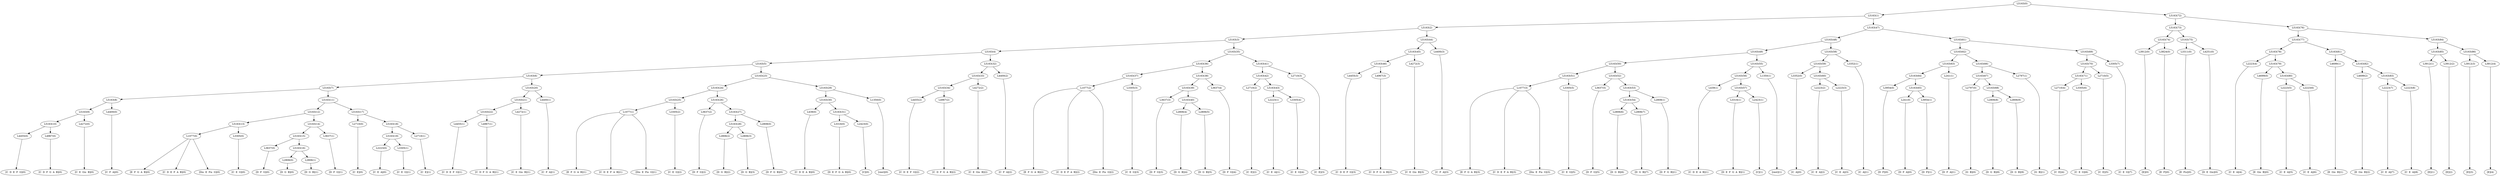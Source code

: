 digraph sample{
"L4455(0)"->"[C  D  E  F  G](0)"
"L4967(0)"->"[C  D  F  G  A  B](0)"
"L5163(10)"->"L4455(0)"
"L5163(10)"->"L4967(0)"
"L4272(0)"->"[C  E  Gis  B](0)"
"L5163(9)"->"L5163(10)"
"L5163(9)"->"L4272(0)"
"L4400(0)"->"[C  F  A](0)"
"L5163(8)"->"L5163(9)"
"L5163(8)"->"L4400(0)"
"L1077(0)"->"[E  F  G  A  B](0)"
"L1077(0)"->"[C  D  E  F  A  B](0)"
"L1077(0)"->"[Dis  E  Fis  G](0)"
"L3305(0)"->"[C  E  G](0)"
"L5163(13)"->"L1077(0)"
"L5163(13)"->"L3305(0)"
"L3637(0)"->"[D  F  G](0)"
"L2806(0)"->"[D  G  B](0)"
"L2806(1)"->"[D  G  B](1)"
"L5163(16)"->"L2806(0)"
"L5163(16)"->"L2806(1)"
"L5163(15)"->"L3637(0)"
"L5163(15)"->"L5163(16)"
"L3637(1)"->"[D  F  G](1)"
"L5163(14)"->"L5163(15)"
"L5163(14)"->"L3637(1)"
"L5163(12)"->"L5163(13)"
"L5163(12)"->"L5163(14)"
"L2710(0)"->"[C  E](0)"
"L2223(0)"->"[C  E  A](0)"
"L3305(1)"->"[C  E  G](1)"
"L5163(19)"->"L2223(0)"
"L5163(19)"->"L3305(1)"
"L2710(1)"->"[C  E](1)"
"L5163(18)"->"L5163(19)"
"L5163(18)"->"L2710(1)"
"L5163(17)"->"L2710(0)"
"L5163(17)"->"L5163(18)"
"L5163(11)"->"L5163(12)"
"L5163(11)"->"L5163(17)"
"L5163(7)"->"L5163(8)"
"L5163(7)"->"L5163(11)"
"L4455(1)"->"[C  D  E  F  G](1)"
"L4967(1)"->"[C  D  F  G  A  B](1)"
"L5163(22)"->"L4455(1)"
"L5163(22)"->"L4967(1)"
"L4272(1)"->"[C  E  Gis  B](1)"
"L5163(21)"->"L5163(22)"
"L5163(21)"->"L4272(1)"
"L4400(1)"->"[C  F  A](1)"
"L5163(20)"->"L5163(21)"
"L5163(20)"->"L4400(1)"
"L5163(6)"->"L5163(7)"
"L5163(6)"->"L5163(20)"
"L1077(1)"->"[E  F  G  A  B](1)"
"L1077(1)"->"[C  D  E  F  A  B](1)"
"L1077(1)"->"[Dis  E  Fis  G](1)"
"L3305(2)"->"[C  E  G](2)"
"L5163(25)"->"L1077(1)"
"L5163(25)"->"L3305(2)"
"L3637(2)"->"[D  F  G](2)"
"L2806(2)"->"[D  G  B](2)"
"L2806(3)"->"[D  G  B](3)"
"L5163(28)"->"L2806(2)"
"L5163(28)"->"L2806(3)"
"L2808(0)"->"[D  F  G  B](0)"
"L5163(27)"->"L5163(28)"
"L5163(27)"->"L2808(0)"
"L5163(26)"->"L3637(2)"
"L5163(26)"->"L5163(27)"
"L5163(24)"->"L5163(25)"
"L5163(24)"->"L5163(26)"
"L439(0)"->"[C  D  E  A  B](0)"
"L3316(0)"->"[D  E  F  G  A  B](0)"
"L2423(0)"->"[C](0)"
"L5163(31)"->"L3316(0)"
"L5163(31)"->"L2423(0)"
"L5163(30)"->"L439(0)"
"L5163(30)"->"L5163(31)"
"L1350(0)"->"[rest](0)"
"L5163(29)"->"L5163(30)"
"L5163(29)"->"L1350(0)"
"L5163(23)"->"L5163(24)"
"L5163(23)"->"L5163(29)"
"L5163(5)"->"L5163(6)"
"L5163(5)"->"L5163(23)"
"L4455(2)"->"[C  D  E  F  G](2)"
"L4967(2)"->"[C  D  F  G  A  B](2)"
"L5163(34)"->"L4455(2)"
"L5163(34)"->"L4967(2)"
"L4272(2)"->"[C  E  Gis  B](2)"
"L5163(33)"->"L5163(34)"
"L5163(33)"->"L4272(2)"
"L4400(2)"->"[C  F  A](2)"
"L5163(32)"->"L5163(33)"
"L5163(32)"->"L4400(2)"
"L5163(4)"->"L5163(5)"
"L5163(4)"->"L5163(32)"
"L1077(2)"->"[E  F  G  A  B](2)"
"L1077(2)"->"[C  D  E  F  A  B](2)"
"L1077(2)"->"[Dis  E  Fis  G](2)"
"L3305(3)"->"[C  E  G](3)"
"L5163(37)"->"L1077(2)"
"L5163(37)"->"L3305(3)"
"L3637(3)"->"[D  F  G](3)"
"L2806(4)"->"[D  G  B](4)"
"L2806(5)"->"[D  G  B](5)"
"L5163(40)"->"L2806(4)"
"L5163(40)"->"L2806(5)"
"L5163(39)"->"L3637(3)"
"L5163(39)"->"L5163(40)"
"L3637(4)"->"[D  F  G](4)"
"L5163(38)"->"L5163(39)"
"L5163(38)"->"L3637(4)"
"L5163(36)"->"L5163(37)"
"L5163(36)"->"L5163(38)"
"L2710(2)"->"[C  E](2)"
"L2223(1)"->"[C  E  A](1)"
"L3305(4)"->"[C  E  G](4)"
"L5163(43)"->"L2223(1)"
"L5163(43)"->"L3305(4)"
"L5163(42)"->"L2710(2)"
"L5163(42)"->"L5163(43)"
"L2710(3)"->"[C  E](3)"
"L5163(41)"->"L5163(42)"
"L5163(41)"->"L2710(3)"
"L5163(35)"->"L5163(36)"
"L5163(35)"->"L5163(41)"
"L5163(3)"->"L5163(4)"
"L5163(3)"->"L5163(35)"
"L4455(3)"->"[C  D  E  F  G](3)"
"L4967(3)"->"[C  D  F  G  A  B](3)"
"L5163(46)"->"L4455(3)"
"L5163(46)"->"L4967(3)"
"L4272(3)"->"[C  E  Gis  B](3)"
"L5163(45)"->"L5163(46)"
"L5163(45)"->"L4272(3)"
"L4400(3)"->"[C  F  A](3)"
"L5163(44)"->"L5163(45)"
"L5163(44)"->"L4400(3)"
"L5163(2)"->"L5163(3)"
"L5163(2)"->"L5163(44)"
"L1077(3)"->"[E  F  G  A  B](3)"
"L1077(3)"->"[C  D  E  F  A  B](3)"
"L1077(3)"->"[Dis  E  Fis  G](3)"
"L3305(5)"->"[C  E  G](5)"
"L5163(51)"->"L1077(3)"
"L5163(51)"->"L3305(5)"
"L3637(5)"->"[D  F  G](5)"
"L2806(6)"->"[D  G  B](6)"
"L2806(7)"->"[D  G  B](7)"
"L5163(54)"->"L2806(6)"
"L5163(54)"->"L2806(7)"
"L2808(1)"->"[D  F  G  B](1)"
"L5163(53)"->"L5163(54)"
"L5163(53)"->"L2808(1)"
"L5163(52)"->"L3637(5)"
"L5163(52)"->"L5163(53)"
"L5163(50)"->"L5163(51)"
"L5163(50)"->"L5163(52)"
"L439(1)"->"[C  D  E  A  B](1)"
"L3316(1)"->"[D  E  F  G  A  B](1)"
"L2423(1)"->"[C](1)"
"L5163(57)"->"L3316(1)"
"L5163(57)"->"L2423(1)"
"L5163(56)"->"L439(1)"
"L5163(56)"->"L5163(57)"
"L1350(1)"->"[rest](1)"
"L5163(55)"->"L5163(56)"
"L5163(55)"->"L1350(1)"
"L5163(49)"->"L5163(50)"
"L5163(49)"->"L5163(55)"
"L3352(0)"->"[C  A](0)"
"L2223(2)"->"[C  E  A](2)"
"L2223(3)"->"[C  E  A](3)"
"L5163(60)"->"L2223(2)"
"L5163(60)"->"L2223(3)"
"L5163(59)"->"L3352(0)"
"L5163(59)"->"L5163(60)"
"L3352(1)"->"[C  A](1)"
"L5163(58)"->"L5163(59)"
"L5163(58)"->"L3352(1)"
"L5163(48)"->"L5163(49)"
"L5163(48)"->"L5163(58)"
"L3954(0)"->"[D  F](0)"
"L241(0)"->"[D  F  A](0)"
"L3954(1)"->"[D  F](1)"
"L5163(65)"->"L241(0)"
"L5163(65)"->"L3954(1)"
"L5163(64)"->"L3954(0)"
"L5163(64)"->"L5163(65)"
"L241(1)"->"[D  F  A](1)"
"L5163(63)"->"L5163(64)"
"L5163(63)"->"L241(1)"
"L2797(0)"->"[G  B](0)"
"L2806(8)"->"[D  G  B](8)"
"L2806(9)"->"[D  G  B](9)"
"L5163(68)"->"L2806(8)"
"L5163(68)"->"L2806(9)"
"L5163(67)"->"L2797(0)"
"L5163(67)"->"L5163(68)"
"L2797(1)"->"[G  B](1)"
"L5163(66)"->"L5163(67)"
"L5163(66)"->"L2797(1)"
"L5163(62)"->"L5163(63)"
"L5163(62)"->"L5163(66)"
"L2710(4)"->"[C  E](4)"
"L3305(6)"->"[C  E  G](6)"
"L5163(71)"->"L2710(4)"
"L5163(71)"->"L3305(6)"
"L2710(5)"->"[C  E](5)"
"L5163(70)"->"L5163(71)"
"L5163(70)"->"L2710(5)"
"L3305(7)"->"[C  E  G](7)"
"L5163(69)"->"L5163(70)"
"L5163(69)"->"L3305(7)"
"L5163(61)"->"L5163(62)"
"L5163(61)"->"L5163(69)"
"L5163(47)"->"L5163(48)"
"L5163(47)"->"L5163(61)"
"L5163(1)"->"L5163(2)"
"L5163(1)"->"L5163(47)"
"L3912(0)"->"[E](0)"
"L3824(0)"->"[E  F](0)"
"L5163(74)"->"L3912(0)"
"L5163(74)"->"L3824(0)"
"L3311(0)"->"[E  Fis](0)"
"L4251(0)"->"[D  E  Gis](0)"
"L5163(75)"->"L3311(0)"
"L5163(75)"->"L4251(0)"
"L5163(73)"->"L5163(74)"
"L5163(73)"->"L5163(75)"
"L2223(4)"->"[C  E  A](4)"
"L4699(0)"->"[E  Gis  B](0)"
"L2223(5)"->"[C  E  A](5)"
"L2223(6)"->"[C  E  A](6)"
"L5163(80)"->"L2223(5)"
"L5163(80)"->"L2223(6)"
"L5163(79)"->"L4699(0)"
"L5163(79)"->"L5163(80)"
"L5163(78)"->"L2223(4)"
"L5163(78)"->"L5163(79)"
"L4699(1)"->"[E  Gis  B](1)"
"L4699(2)"->"[E  Gis  B](2)"
"L2223(7)"->"[C  E  A](7)"
"L2223(8)"->"[C  E  A](8)"
"L5163(83)"->"L2223(7)"
"L5163(83)"->"L2223(8)"
"L5163(82)"->"L4699(2)"
"L5163(82)"->"L5163(83)"
"L5163(81)"->"L4699(1)"
"L5163(81)"->"L5163(82)"
"L5163(77)"->"L5163(78)"
"L5163(77)"->"L5163(81)"
"L3912(1)"->"[E](1)"
"L3912(2)"->"[E](2)"
"L5163(85)"->"L3912(1)"
"L5163(85)"->"L3912(2)"
"L3912(3)"->"[E](3)"
"L3912(4)"->"[E](4)"
"L5163(86)"->"L3912(3)"
"L5163(86)"->"L3912(4)"
"L5163(84)"->"L5163(85)"
"L5163(84)"->"L5163(86)"
"L5163(76)"->"L5163(77)"
"L5163(76)"->"L5163(84)"
"L5163(72)"->"L5163(73)"
"L5163(72)"->"L5163(76)"
"L5163(0)"->"L5163(1)"
"L5163(0)"->"L5163(72)"
{rank = min; "L5163(0)"}
{rank = same; "L5163(1)"; "L5163(72)";}
{rank = same; "L5163(2)"; "L5163(47)"; "L5163(73)"; "L5163(76)";}
{rank = same; "L5163(3)"; "L5163(44)"; "L5163(48)"; "L5163(61)"; "L5163(74)"; "L5163(75)"; "L5163(77)"; "L5163(84)";}
{rank = same; "L5163(4)"; "L5163(35)"; "L5163(45)"; "L4400(3)"; "L5163(49)"; "L5163(58)"; "L5163(62)"; "L5163(69)"; "L3912(0)"; "L3824(0)"; "L3311(0)"; "L4251(0)"; "L5163(78)"; "L5163(81)"; "L5163(85)"; "L5163(86)";}
{rank = same; "L5163(5)"; "L5163(32)"; "L5163(36)"; "L5163(41)"; "L5163(46)"; "L4272(3)"; "L5163(50)"; "L5163(55)"; "L5163(59)"; "L3352(1)"; "L5163(63)"; "L5163(66)"; "L5163(70)"; "L3305(7)"; "L2223(4)"; "L5163(79)"; "L4699(1)"; "L5163(82)"; "L3912(1)"; "L3912(2)"; "L3912(3)"; "L3912(4)";}
{rank = same; "L5163(6)"; "L5163(23)"; "L5163(33)"; "L4400(2)"; "L5163(37)"; "L5163(38)"; "L5163(42)"; "L2710(3)"; "L4455(3)"; "L4967(3)"; "L5163(51)"; "L5163(52)"; "L5163(56)"; "L1350(1)"; "L3352(0)"; "L5163(60)"; "L5163(64)"; "L241(1)"; "L5163(67)"; "L2797(1)"; "L5163(71)"; "L2710(5)"; "L4699(0)"; "L5163(80)"; "L4699(2)"; "L5163(83)";}
{rank = same; "L5163(7)"; "L5163(20)"; "L5163(24)"; "L5163(29)"; "L5163(34)"; "L4272(2)"; "L1077(2)"; "L3305(3)"; "L5163(39)"; "L3637(4)"; "L2710(2)"; "L5163(43)"; "L1077(3)"; "L3305(5)"; "L3637(5)"; "L5163(53)"; "L439(1)"; "L5163(57)"; "L2223(2)"; "L2223(3)"; "L3954(0)"; "L5163(65)"; "L2797(0)"; "L5163(68)"; "L2710(4)"; "L3305(6)"; "L2223(5)"; "L2223(6)"; "L2223(7)"; "L2223(8)";}
{rank = same; "L5163(8)"; "L5163(11)"; "L5163(21)"; "L4400(1)"; "L5163(25)"; "L5163(26)"; "L5163(30)"; "L1350(0)"; "L4455(2)"; "L4967(2)"; "L3637(3)"; "L5163(40)"; "L2223(1)"; "L3305(4)"; "L5163(54)"; "L2808(1)"; "L3316(1)"; "L2423(1)"; "L241(0)"; "L3954(1)"; "L2806(8)"; "L2806(9)";}
{rank = same; "L5163(9)"; "L4400(0)"; "L5163(12)"; "L5163(17)"; "L5163(22)"; "L4272(1)"; "L1077(1)"; "L3305(2)"; "L3637(2)"; "L5163(27)"; "L439(0)"; "L5163(31)"; "L2806(4)"; "L2806(5)"; "L2806(6)"; "L2806(7)";}
{rank = same; "L5163(10)"; "L4272(0)"; "L5163(13)"; "L5163(14)"; "L2710(0)"; "L5163(18)"; "L4455(1)"; "L4967(1)"; "L5163(28)"; "L2808(0)"; "L3316(0)"; "L2423(0)";}
{rank = same; "L4455(0)"; "L4967(0)"; "L1077(0)"; "L3305(0)"; "L5163(15)"; "L3637(1)"; "L5163(19)"; "L2710(1)"; "L2806(2)"; "L2806(3)";}
{rank = same; "L3637(0)"; "L5163(16)"; "L2223(0)"; "L3305(1)";}
{rank = same; "L2806(0)"; "L2806(1)";}
{rank = max; "[C  A](0)"; "[C  A](1)"; "[C  D  E  A  B](0)"; "[C  D  E  A  B](1)"; "[C  D  E  F  A  B](0)"; "[C  D  E  F  A  B](1)"; "[C  D  E  F  A  B](2)"; "[C  D  E  F  A  B](3)"; "[C  D  E  F  G](0)"; "[C  D  E  F  G](1)"; "[C  D  E  F  G](2)"; "[C  D  E  F  G](3)"; "[C  D  F  G  A  B](0)"; "[C  D  F  G  A  B](1)"; "[C  D  F  G  A  B](2)"; "[C  D  F  G  A  B](3)"; "[C  E  A](0)"; "[C  E  A](1)"; "[C  E  A](2)"; "[C  E  A](3)"; "[C  E  A](4)"; "[C  E  A](5)"; "[C  E  A](6)"; "[C  E  A](7)"; "[C  E  A](8)"; "[C  E  G](0)"; "[C  E  G](1)"; "[C  E  G](2)"; "[C  E  G](3)"; "[C  E  G](4)"; "[C  E  G](5)"; "[C  E  G](6)"; "[C  E  G](7)"; "[C  E  Gis  B](0)"; "[C  E  Gis  B](1)"; "[C  E  Gis  B](2)"; "[C  E  Gis  B](3)"; "[C  E](0)"; "[C  E](1)"; "[C  E](2)"; "[C  E](3)"; "[C  E](4)"; "[C  E](5)"; "[C  F  A](0)"; "[C  F  A](1)"; "[C  F  A](2)"; "[C  F  A](3)"; "[C](0)"; "[C](1)"; "[D  E  F  G  A  B](0)"; "[D  E  F  G  A  B](1)"; "[D  E  Gis](0)"; "[D  F  A](0)"; "[D  F  A](1)"; "[D  F  G  B](0)"; "[D  F  G  B](1)"; "[D  F  G](0)"; "[D  F  G](1)"; "[D  F  G](2)"; "[D  F  G](3)"; "[D  F  G](4)"; "[D  F  G](5)"; "[D  F](0)"; "[D  F](1)"; "[D  G  B](0)"; "[D  G  B](1)"; "[D  G  B](2)"; "[D  G  B](3)"; "[D  G  B](4)"; "[D  G  B](5)"; "[D  G  B](6)"; "[D  G  B](7)"; "[D  G  B](8)"; "[D  G  B](9)"; "[Dis  E  Fis  G](0)"; "[Dis  E  Fis  G](1)"; "[Dis  E  Fis  G](2)"; "[Dis  E  Fis  G](3)"; "[E  F  G  A  B](0)"; "[E  F  G  A  B](1)"; "[E  F  G  A  B](2)"; "[E  F  G  A  B](3)"; "[E  F](0)"; "[E  Fis](0)"; "[E  Gis  B](0)"; "[E  Gis  B](1)"; "[E  Gis  B](2)"; "[E](0)"; "[E](1)"; "[E](2)"; "[E](3)"; "[E](4)"; "[G  B](0)"; "[G  B](1)"; "[rest](0)"; "[rest](1)";}
}